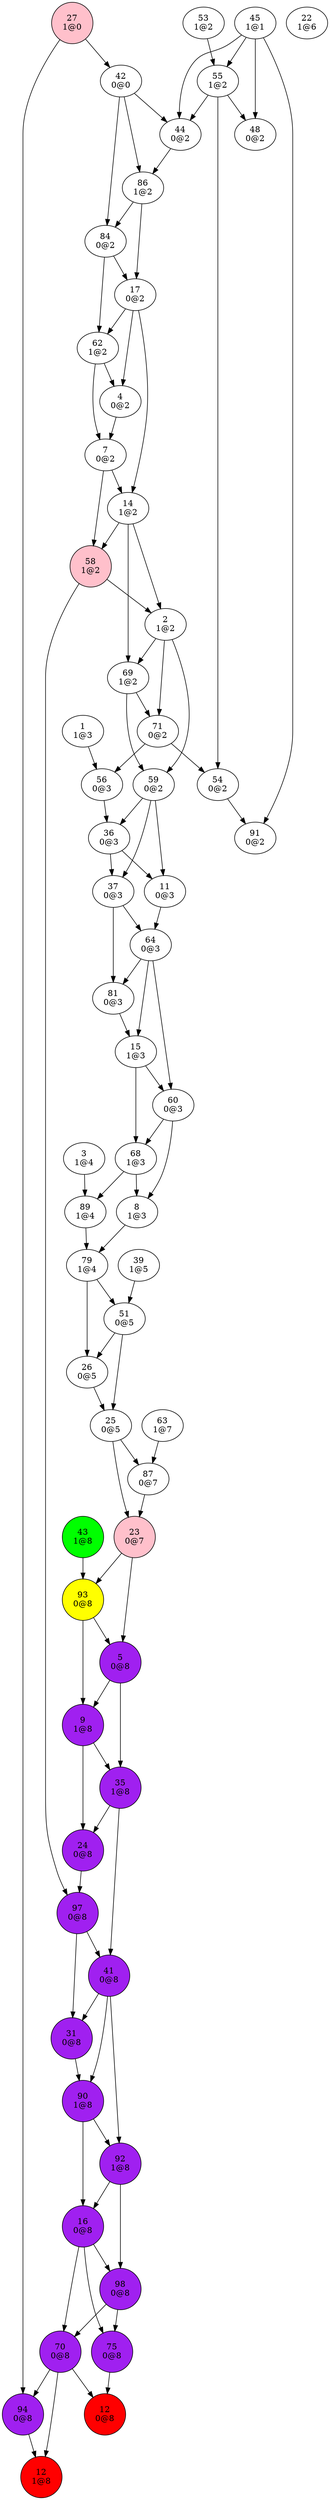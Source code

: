digraph {
"1
1@3"->"56
0@3";
"2
1@2"->"59
0@2";
"2
1@2"->"69
1@2";
"2
1@2"->"71
0@2";
"3
1@4"->"89
1@4";
"4
0@2"->"7
0@2";
"5
0@8"->"9
1@8";
"5
0@8"->"35
1@8";
"7
0@2"->"14
1@2";
"7
0@2"->"58
1@2";
"8
1@3"->"79
1@4";
"9
1@8"->"24
0@8";
"9
1@8"->"35
1@8";
"11
0@3"->"64
0@3";
"12
0@8";
"12
1@8";
"14
1@2"->"2
1@2";
"14
1@2"->"58
1@2";
"14
1@2"->"69
1@2";
"15
1@3"->"60
0@3";
"15
1@3"->"68
1@3";
"16
0@8"->"70
0@8";
"16
0@8"->"75
0@8";
"16
0@8"->"98
0@8";
"17
0@2"->"4
0@2";
"17
0@2"->"14
1@2";
"17
0@2"->"62
1@2";
"22
1@6";
"23
0@7"->"5
0@8";
"23
0@7"->"93
0@8";
"24
0@8"->"97
0@8";
"25
0@5"->"23
0@7";
"25
0@5"->"87
0@7";
"26
0@5"->"25
0@5";
"27
1@0"->"42
0@0";
"27
1@0"->"94
0@8";
"31
0@8"->"90
1@8";
"35
1@8"->"24
0@8";
"35
1@8"->"41
0@8";
"36
0@3"->"11
0@3";
"36
0@3"->"37
0@3";
"37
0@3"->"64
0@3";
"37
0@3"->"81
0@3";
"39
1@5"->"51
0@5";
"41
0@8"->"31
0@8";
"41
0@8"->"90
1@8";
"41
0@8"->"92
1@8";
"42
0@0"->"44
0@2";
"42
0@0"->"84
0@2";
"42
0@0"->"86
1@2";
"43
1@8"->"93
0@8";
"44
0@2"->"86
1@2";
"45
1@1"->"44
0@2";
"45
1@1"->"48
0@2";
"45
1@1"->"55
1@2";
"45
1@1"->"91
0@2";
"48
0@2";
"51
0@5"->"25
0@5";
"51
0@5"->"26
0@5";
"53
1@2"->"55
1@2";
"54
0@2"->"91
0@2";
"55
1@2"->"44
0@2";
"55
1@2"->"48
0@2";
"55
1@2"->"54
0@2";
"56
0@3"->"36
0@3";
"58
1@2"->"2
1@2";
"58
1@2"->"97
0@8";
"59
0@2"->"11
0@3";
"59
0@2"->"36
0@3";
"59
0@2"->"37
0@3";
"60
0@3"->"8
1@3";
"60
0@3"->"68
1@3";
"62
1@2"->"4
0@2";
"62
1@2"->"7
0@2";
"63
1@7"->"87
0@7";
"64
0@3"->"15
1@3";
"64
0@3"->"60
0@3";
"64
0@3"->"81
0@3";
"68
1@3"->"8
1@3";
"68
1@3"->"89
1@4";
"69
1@2"->"59
0@2";
"69
1@2"->"71
0@2";
"70
0@8"->"12
0@8";
"70
0@8"->"12
1@8";
"70
0@8"->"94
0@8";
"71
0@2"->"54
0@2";
"71
0@2"->"56
0@3";
"75
0@8"->"12
0@8";
"79
1@4"->"26
0@5";
"79
1@4"->"51
0@5";
"81
0@3"->"15
1@3";
"84
0@2"->"17
0@2";
"84
0@2"->"62
1@2";
"86
1@2"->"17
0@2";
"86
1@2"->"84
0@2";
"87
0@7"->"23
0@7";
"89
1@4"->"79
1@4";
"90
1@8"->"16
0@8";
"90
1@8"->"92
1@8";
"91
0@2";
"92
1@8"->"16
0@8";
"92
1@8"->"98
0@8";
"93
0@8"->"5
0@8";
"93
0@8"->"9
1@8";
"94
0@8"->"12
1@8";
"97
0@8"->"31
0@8";
"97
0@8"->"41
0@8";
"98
0@8"->"70
0@8";
"98
0@8"->"75
0@8";
"5
0@8"[shape=circle, style=filled, fillcolor=purple];
"9
1@8"[shape=circle, style=filled, fillcolor=purple];
"12
0@8"[shape=circle, style=filled, fillcolor=red];
"12
1@8"[shape=circle, style=filled, fillcolor=red];
"16
0@8"[shape=circle, style=filled, fillcolor=purple];
"23
0@7"[shape=circle, style=filled, fillcolor=pink];
"24
0@8"[shape=circle, style=filled, fillcolor=purple];
"27
1@0"[shape=circle, style=filled, fillcolor=pink];
"31
0@8"[shape=circle, style=filled, fillcolor=purple];
"35
1@8"[shape=circle, style=filled, fillcolor=purple];
"41
0@8"[shape=circle, style=filled, fillcolor=purple];
"43
1@8"[shape=circle, style=filled, fillcolor=green];
"58
1@2"[shape=circle, style=filled, fillcolor=pink];
"70
0@8"[shape=circle, style=filled, fillcolor=purple];
"75
0@8"[shape=circle, style=filled, fillcolor=purple];
"90
1@8"[shape=circle, style=filled, fillcolor=purple];
"92
1@8"[shape=circle, style=filled, fillcolor=purple];
"93
0@8"[shape=circle, style=filled, fillcolor=yellow];
"94
0@8"[shape=circle, style=filled, fillcolor=purple];
"97
0@8"[shape=circle, style=filled, fillcolor=purple];
"98
0@8"[shape=circle, style=filled, fillcolor=purple];
}